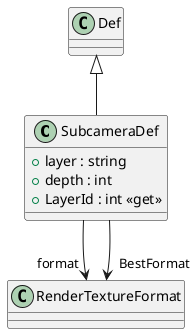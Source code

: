 @startuml
class SubcameraDef {
    + layer : string
    + depth : int
    + LayerId : int <<get>>
}
Def <|-- SubcameraDef
SubcameraDef --> "format" RenderTextureFormat
SubcameraDef --> "BestFormat" RenderTextureFormat
@enduml
